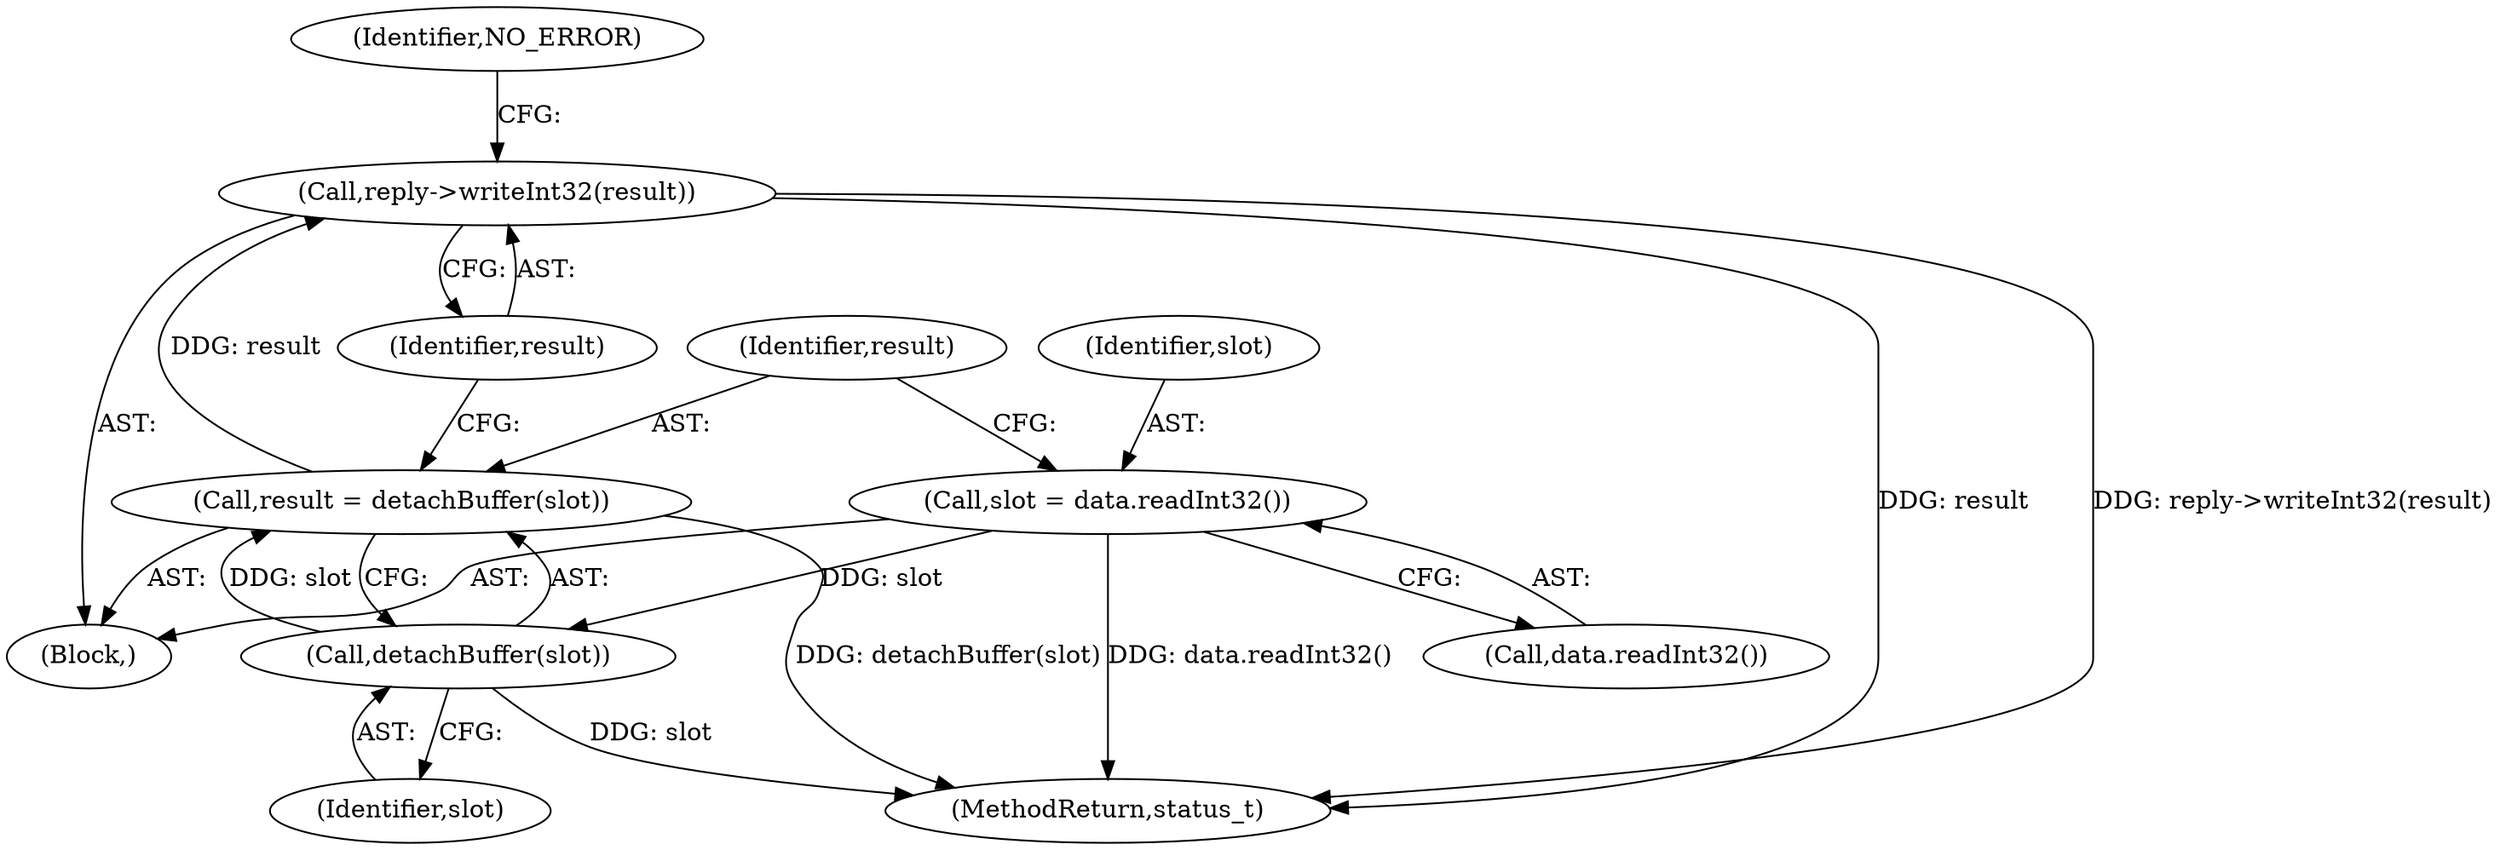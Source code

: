 digraph "0_Android_dded8fdbb700d6cc498debc69a780915bc34d755@API" {
"1000156" [label="(Call,reply->writeInt32(result))"];
"1000152" [label="(Call,result = detachBuffer(slot))"];
"1000154" [label="(Call,detachBuffer(slot))"];
"1000148" [label="(Call,slot = data.readInt32())"];
"1000152" [label="(Call,result = detachBuffer(slot))"];
"1000142" [label="(Block,)"];
"1000153" [label="(Identifier,result)"];
"1000159" [label="(Identifier,NO_ERROR)"];
"1000154" [label="(Call,detachBuffer(slot))"];
"1000150" [label="(Call,data.readInt32())"];
"1000149" [label="(Identifier,slot)"];
"1000156" [label="(Call,reply->writeInt32(result))"];
"1000476" [label="(MethodReturn,status_t)"];
"1000148" [label="(Call,slot = data.readInt32())"];
"1000157" [label="(Identifier,result)"];
"1000155" [label="(Identifier,slot)"];
"1000156" -> "1000142"  [label="AST: "];
"1000156" -> "1000157"  [label="CFG: "];
"1000157" -> "1000156"  [label="AST: "];
"1000159" -> "1000156"  [label="CFG: "];
"1000156" -> "1000476"  [label="DDG: result"];
"1000156" -> "1000476"  [label="DDG: reply->writeInt32(result)"];
"1000152" -> "1000156"  [label="DDG: result"];
"1000152" -> "1000142"  [label="AST: "];
"1000152" -> "1000154"  [label="CFG: "];
"1000153" -> "1000152"  [label="AST: "];
"1000154" -> "1000152"  [label="AST: "];
"1000157" -> "1000152"  [label="CFG: "];
"1000152" -> "1000476"  [label="DDG: detachBuffer(slot)"];
"1000154" -> "1000152"  [label="DDG: slot"];
"1000154" -> "1000155"  [label="CFG: "];
"1000155" -> "1000154"  [label="AST: "];
"1000154" -> "1000476"  [label="DDG: slot"];
"1000148" -> "1000154"  [label="DDG: slot"];
"1000148" -> "1000142"  [label="AST: "];
"1000148" -> "1000150"  [label="CFG: "];
"1000149" -> "1000148"  [label="AST: "];
"1000150" -> "1000148"  [label="AST: "];
"1000153" -> "1000148"  [label="CFG: "];
"1000148" -> "1000476"  [label="DDG: data.readInt32()"];
}
